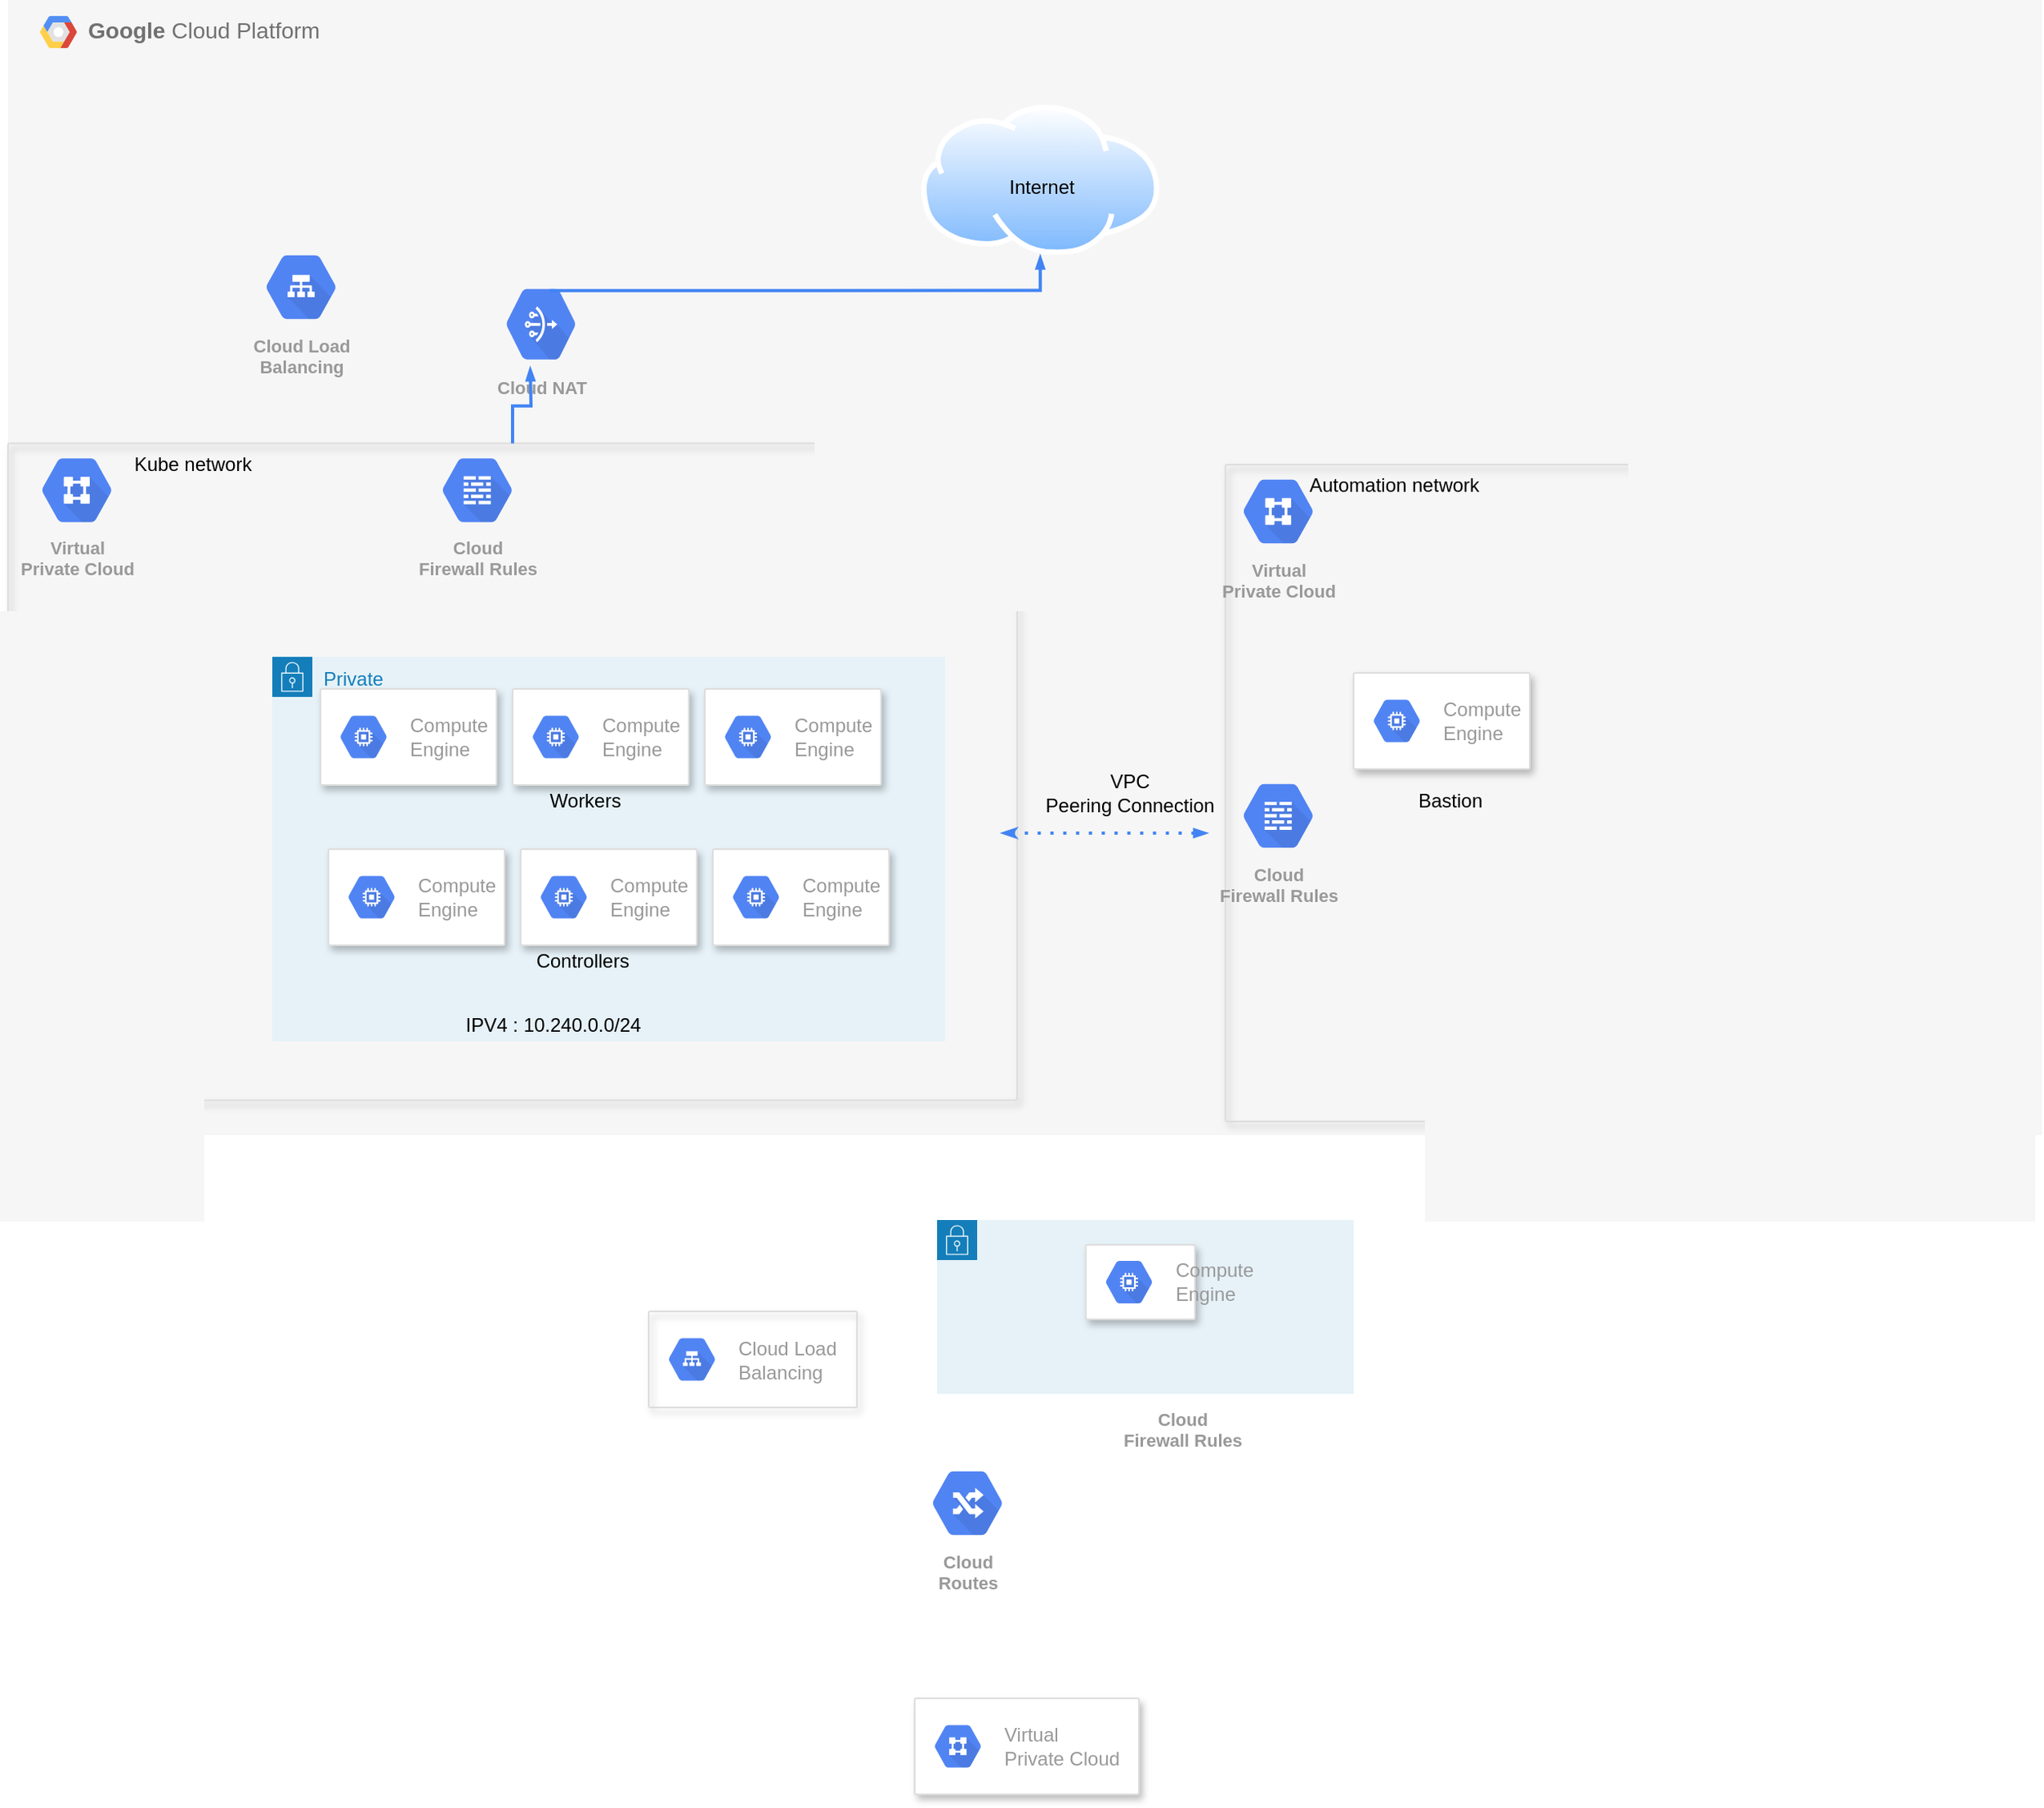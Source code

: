 <mxfile version="12.9.3" type="device"><diagram id="R7jMidBOLGyE0vQiw_U0" name="Page-1"><mxGraphModel dx="526" dy="1684" grid="1" gridSize="10" guides="1" tooltips="1" connect="1" arrows="1" fold="1" page="1" pageScale="1" pageWidth="850" pageHeight="1100" math="0" shadow="0"><root><mxCell id="0"/><mxCell id="1" parent="0"/><mxCell id="rQ83O0gvJQa5dZKsJlwf-14" value="&lt;b&gt;Google &lt;/b&gt;Cloud Platform" style="fillColor=#F6F6F6;strokeColor=none;shadow=0;gradientColor=none;fontSize=14;align=left;spacing=10;fontColor=#717171;9E9E9E;verticalAlign=top;spacingTop=-4;fontStyle=0;spacingLeft=40;html=1;" parent="1" vertex="1"><mxGeometry x="50" y="-40" width="1270" height="708.5" as="geometry"/></mxCell><mxCell id="rQ83O0gvJQa5dZKsJlwf-15" value="" style="shape=mxgraph.gcp2.google_cloud_platform;fillColor=#F6F6F6;strokeColor=none;shadow=0;gradientColor=none;" parent="rQ83O0gvJQa5dZKsJlwf-14" vertex="1"><mxGeometry width="23" height="20" relative="1" as="geometry"><mxPoint x="20" y="10" as="offset"/></mxGeometry></mxCell><mxCell id="rQ83O0gvJQa5dZKsJlwf-5" value="Cloud NAT" style="html=1;fillColor=#5184F3;strokeColor=none;verticalAlign=top;labelPosition=center;verticalLabelPosition=bottom;align=center;spacingTop=-6;fontSize=11;fontStyle=1;fontColor=#999999;shape=mxgraph.gcp2.hexIcon;prIcon=cloud_nat" parent="rQ83O0gvJQa5dZKsJlwf-14" vertex="1"><mxGeometry x="299.998" y="170.003" width="65.484" height="64.761" as="geometry"/></mxCell><mxCell id="rQ83O0gvJQa5dZKsJlwf-39" value="" style="edgeStyle=orthogonalEdgeStyle;fontSize=12;html=1;endArrow=blockThin;endFill=1;rounded=0;strokeWidth=2;endSize=4;startSize=4;dashed=0;strokeColor=#4284F3;exitX=0.585;exitY=0.175;exitDx=0;exitDy=0;exitPerimeter=0;entryX=0.5;entryY=1;entryDx=0;entryDy=0;" parent="rQ83O0gvJQa5dZKsJlwf-14" source="rQ83O0gvJQa5dZKsJlwf-5" target="rQ83O0gvJQa5dZKsJlwf-33" edge="1"><mxGeometry width="100" relative="1" as="geometry"><mxPoint x="356.2" y="287.13" as="sourcePoint"/><mxPoint x="356" y="249" as="targetPoint"/></mxGeometry></mxCell><mxCell id="rQ83O0gvJQa5dZKsJlwf-40" value="" style="strokeColor=#dddddd;shadow=1;strokeWidth=1;rounded=1;absoluteArcSize=1;arcSize=2;fillColor=none;" parent="rQ83O0gvJQa5dZKsJlwf-14" vertex="1"><mxGeometry y="276.76" width="630" height="410" as="geometry"/></mxCell><mxCell id="2wUu_mLRjcBUavaam_Xn-5" value="" style="group" parent="rQ83O0gvJQa5dZKsJlwf-40" vertex="1" connectable="0"><mxGeometry x="10" y="8.882e-15" width="150" height="58.5" as="geometry"/></mxCell><mxCell id="2wUu_mLRjcBUavaam_Xn-22" value="" style="group" parent="2wUu_mLRjcBUavaam_Xn-5" vertex="1" connectable="0"><mxGeometry width="150" height="58.5" as="geometry"/></mxCell><mxCell id="2wUu_mLRjcBUavaam_Xn-2" value="Virtual&#10;Private Cloud" style="html=1;fillColor=#5184F3;strokeColor=none;verticalAlign=top;labelPosition=center;verticalLabelPosition=bottom;align=center;spacingTop=-6;fontSize=11;fontStyle=1;fontColor=#999999;shape=mxgraph.gcp2.hexIcon;prIcon=virtual_private_cloud" parent="2wUu_mLRjcBUavaam_Xn-22" vertex="1"><mxGeometry width="66" height="58.5" as="geometry"/></mxCell><mxCell id="2wUu_mLRjcBUavaam_Xn-3" value="&lt;font color=&quot;#000000&quot; style=&quot;text-align: left&quot;&gt;Kube network&lt;/font&gt;" style="text;html=1;align=center;verticalAlign=middle;resizable=0;points=[];autosize=1;" parent="2wUu_mLRjcBUavaam_Xn-22" vertex="1"><mxGeometry x="60" y="3.24" width="90" height="20" as="geometry"/></mxCell><mxCell id="2wUu_mLRjcBUavaam_Xn-28" value="Cloud&#10;Firewall Rules" style="html=1;fillColor=#5184F3;strokeColor=none;verticalAlign=top;labelPosition=center;verticalLabelPosition=bottom;align=center;spacingTop=-6;fontSize=11;fontStyle=1;fontColor=#999999;shape=mxgraph.gcp2.hexIcon;prIcon=cloud_firewall_rules" parent="rQ83O0gvJQa5dZKsJlwf-40" vertex="1"><mxGeometry x="260" y="1.066e-14" width="66" height="58.5" as="geometry"/></mxCell><mxCell id="rQ83O0gvJQa5dZKsJlwf-42" value="" style="strokeColor=#dddddd;shadow=1;strokeWidth=1;rounded=1;absoluteArcSize=1;arcSize=2;fillColor=none;direction=west;" parent="rQ83O0gvJQa5dZKsJlwf-14" vertex="1"><mxGeometry x="760" y="290" width="340" height="410" as="geometry"/></mxCell><mxCell id="rQ83O0gvJQa5dZKsJlwf-37" value="" style="group" parent="rQ83O0gvJQa5dZKsJlwf-14" vertex="1" connectable="0"><mxGeometry x="569.996" y="65.39" width="148.828" height="104.614" as="geometry"/></mxCell><mxCell id="rQ83O0gvJQa5dZKsJlwf-33" value="" style="aspect=fixed;perimeter=ellipsePerimeter;html=1;align=center;shadow=0;dashed=0;spacingTop=3;image;image=img/lib/active_directory/internet_cloud.svg;strokeColor=#999999;strokeWidth=3;fillColor=none;" parent="rQ83O0gvJQa5dZKsJlwf-37" vertex="1"><mxGeometry width="148.828" height="93.762" as="geometry"/></mxCell><mxCell id="rQ83O0gvJQa5dZKsJlwf-36" value="Internet" style="text;html=1;align=center;verticalAlign=middle;resizable=0;points=[];autosize=1;" parent="rQ83O0gvJQa5dZKsJlwf-37" vertex="1"><mxGeometry x="44.648" y="41.237" width="60" height="20" as="geometry"/></mxCell><mxCell id="rQ83O0gvJQa5dZKsJlwf-67" value="VPC&lt;br&gt;Peering Connection" style="text;html=1;align=center;verticalAlign=middle;resizable=0;points=[];autosize=1;" parent="rQ83O0gvJQa5dZKsJlwf-14" vertex="1"><mxGeometry x="640" y="480" width="120" height="30" as="geometry"/></mxCell><mxCell id="2wUu_mLRjcBUavaam_Xn-23" value="" style="group" parent="rQ83O0gvJQa5dZKsJlwf-14" vertex="1" connectable="0"><mxGeometry x="760" y="290" width="165" height="58.5" as="geometry"/></mxCell><mxCell id="2wUu_mLRjcBUavaam_Xn-24" value="Virtual&#10;Private Cloud" style="html=1;fillColor=#5184F3;strokeColor=none;verticalAlign=top;labelPosition=center;verticalLabelPosition=bottom;align=center;spacingTop=-6;fontSize=11;fontStyle=1;fontColor=#999999;shape=mxgraph.gcp2.hexIcon;prIcon=virtual_private_cloud" parent="2wUu_mLRjcBUavaam_Xn-23" vertex="1"><mxGeometry width="66" height="58.5" as="geometry"/></mxCell><mxCell id="2wUu_mLRjcBUavaam_Xn-25" value="&lt;font color=&quot;#000000&quot; style=&quot;text-align: left&quot;&gt;Automation network&lt;/font&gt;" style="text;html=1;align=center;verticalAlign=middle;resizable=0;points=[];autosize=1;" parent="2wUu_mLRjcBUavaam_Xn-23" vertex="1"><mxGeometry x="45" y="3.24" width="120" height="20" as="geometry"/></mxCell><mxCell id="rQ83O0gvJQa5dZKsJlwf-48" value="Cloud Load&#10;Balancing" style="html=1;fillColor=#5184F3;strokeColor=none;verticalAlign=top;labelPosition=center;verticalLabelPosition=bottom;align=center;spacingTop=-6;fontSize=11;fontStyle=1;fontColor=#999999;shape=mxgraph.gcp2.hexIcon;prIcon=cloud_load_balancing" parent="rQ83O0gvJQa5dZKsJlwf-14" vertex="1"><mxGeometry x="150" y="150" width="66" height="58.5" as="geometry"/></mxCell><mxCell id="2wUu_mLRjcBUavaam_Xn-31" value="Bastion" style="text;html=1;align=center;verticalAlign=middle;resizable=0;points=[];autosize=1;" parent="rQ83O0gvJQa5dZKsJlwf-14" vertex="1"><mxGeometry x="870" y="490" width="60" height="20" as="geometry"/></mxCell><mxCell id="2wUu_mLRjcBUavaam_Xn-32" value="Cloud&#10;Firewall Rules" style="html=1;fillColor=#5184F3;strokeColor=none;verticalAlign=top;labelPosition=center;verticalLabelPosition=bottom;align=center;spacingTop=-6;fontSize=11;fontStyle=1;fontColor=#999999;shape=mxgraph.gcp2.hexIcon;prIcon=cloud_firewall_rules" parent="rQ83O0gvJQa5dZKsJlwf-14" vertex="1"><mxGeometry x="760" y="480" width="66" height="58.5" as="geometry"/></mxCell><mxCell id="rQ83O0gvJQa5dZKsJlwf-6" value="Cloud&#10;Firewall Rules" style="html=1;fillColor=#5184F3;strokeColor=none;verticalAlign=top;labelPosition=center;verticalLabelPosition=bottom;align=center;spacingTop=-6;fontSize=11;fontStyle=1;fontColor=#999999;shape=mxgraph.gcp2.hexIcon;prIcon=cloud_firewall_rules" parent="1" vertex="1"><mxGeometry x="750" y="780" width="66" height="58.5" as="geometry"/></mxCell><mxCell id="rQ83O0gvJQa5dZKsJlwf-11" value="" style="strokeColor=#dddddd;shadow=1;strokeWidth=1;rounded=1;absoluteArcSize=1;arcSize=2;" parent="1" vertex="1"><mxGeometry x="616" y="1020" width="140" height="60" as="geometry"/></mxCell><mxCell id="rQ83O0gvJQa5dZKsJlwf-12" value="Virtual&#10;Private Cloud" style="dashed=0;connectable=0;html=1;fillColor=#5184F3;strokeColor=none;shape=mxgraph.gcp2.hexIcon;prIcon=virtual_private_cloud;part=1;labelPosition=right;verticalLabelPosition=middle;align=left;verticalAlign=middle;spacingLeft=5;fontColor=#999999;fontSize=12;" parent="rQ83O0gvJQa5dZKsJlwf-11" vertex="1"><mxGeometry y="0.5" width="44" height="39" relative="1" as="geometry"><mxPoint x="5" y="-19.5" as="offset"/></mxGeometry></mxCell><mxCell id="rQ83O0gvJQa5dZKsJlwf-17" value="" style="group" parent="1" vertex="1" connectable="0"><mxGeometry x="215" y="370" width="420" height="240" as="geometry"/></mxCell><mxCell id="rQ83O0gvJQa5dZKsJlwf-16" value="Private&amp;nbsp;" style="points=[[0,0],[0.25,0],[0.5,0],[0.75,0],[1,0],[1,0.25],[1,0.5],[1,0.75],[1,1],[0.75,1],[0.5,1],[0.25,1],[0,1],[0,0.75],[0,0.5],[0,0.25]];outlineConnect=0;gradientColor=none;html=1;whiteSpace=wrap;fontSize=12;fontStyle=0;shape=mxgraph.aws4.group;grIcon=mxgraph.aws4.group_security_group;grStroke=0;strokeColor=#147EBA;fillColor=#E6F2F8;verticalAlign=top;align=left;spacingLeft=30;fontColor=#147EBA;dashed=0;" parent="rQ83O0gvJQa5dZKsJlwf-17" vertex="1"><mxGeometry width="420" height="240" as="geometry"/></mxCell><mxCell id="rQ83O0gvJQa5dZKsJlwf-1" value="" style="strokeColor=#dddddd;shadow=1;strokeWidth=1;rounded=1;absoluteArcSize=1;arcSize=2;" parent="rQ83O0gvJQa5dZKsJlwf-17" vertex="1"><mxGeometry x="30" y="20" width="110" height="60" as="geometry"/></mxCell><mxCell id="rQ83O0gvJQa5dZKsJlwf-2" value="Compute&#10;Engine" style="dashed=0;connectable=0;html=1;fillColor=#5184F3;strokeColor=none;shape=mxgraph.gcp2.hexIcon;prIcon=compute_engine;part=1;labelPosition=right;verticalLabelPosition=middle;align=left;verticalAlign=middle;spacingLeft=5;fontColor=#999999;fontSize=12;" parent="rQ83O0gvJQa5dZKsJlwf-1" vertex="1"><mxGeometry y="0.5" width="44" height="39" relative="1" as="geometry"><mxPoint x="5" y="-19.5" as="offset"/></mxGeometry></mxCell><mxCell id="rQ83O0gvJQa5dZKsJlwf-7" value="" style="strokeColor=#dddddd;shadow=1;strokeWidth=1;rounded=1;absoluteArcSize=1;arcSize=2;" parent="rQ83O0gvJQa5dZKsJlwf-17" vertex="1"><mxGeometry x="270" y="20" width="110" height="60" as="geometry"/></mxCell><mxCell id="rQ83O0gvJQa5dZKsJlwf-8" value="Compute&#10;Engine" style="dashed=0;connectable=0;html=1;fillColor=#5184F3;strokeColor=none;shape=mxgraph.gcp2.hexIcon;prIcon=compute_engine;part=1;labelPosition=right;verticalLabelPosition=middle;align=left;verticalAlign=middle;spacingLeft=5;fontColor=#999999;fontSize=12;" parent="rQ83O0gvJQa5dZKsJlwf-7" vertex="1"><mxGeometry y="0.5" width="44" height="39" relative="1" as="geometry"><mxPoint x="5" y="-19.5" as="offset"/></mxGeometry></mxCell><mxCell id="rQ83O0gvJQa5dZKsJlwf-9" value="" style="strokeColor=#dddddd;shadow=1;strokeWidth=1;rounded=1;absoluteArcSize=1;arcSize=2;" parent="rQ83O0gvJQa5dZKsJlwf-17" vertex="1"><mxGeometry x="150" y="20" width="110" height="60" as="geometry"/></mxCell><mxCell id="rQ83O0gvJQa5dZKsJlwf-10" value="Compute&#10;Engine" style="dashed=0;connectable=0;html=1;fillColor=#5184F3;strokeColor=none;shape=mxgraph.gcp2.hexIcon;prIcon=compute_engine;part=1;labelPosition=right;verticalLabelPosition=middle;align=left;verticalAlign=middle;spacingLeft=5;fontColor=#999999;fontSize=12;" parent="rQ83O0gvJQa5dZKsJlwf-9" vertex="1"><mxGeometry y="0.5" width="44" height="39" relative="1" as="geometry"><mxPoint x="5" y="-19.5" as="offset"/></mxGeometry></mxCell><mxCell id="rQ83O0gvJQa5dZKsJlwf-44" value="IPV4 :&amp;nbsp;10.240.0.0/24" style="text;html=1;align=center;verticalAlign=middle;resizable=0;points=[];autosize=1;" parent="rQ83O0gvJQa5dZKsJlwf-17" vertex="1"><mxGeometry x="115" y="220" width="120" height="20" as="geometry"/></mxCell><mxCell id="rQ83O0gvJQa5dZKsJlwf-65" value="Workers" style="text;html=1;align=center;verticalAlign=middle;resizable=0;points=[];autosize=1;" parent="rQ83O0gvJQa5dZKsJlwf-17" vertex="1"><mxGeometry x="165" y="80" width="60" height="20" as="geometry"/></mxCell><mxCell id="rQ83O0gvJQa5dZKsJlwf-66" value="Controllers&amp;nbsp;" style="text;html=1;align=center;verticalAlign=middle;resizable=0;points=[];autosize=1;" parent="rQ83O0gvJQa5dZKsJlwf-17" vertex="1"><mxGeometry x="155" y="180" width="80" height="20" as="geometry"/></mxCell><mxCell id="rQ83O0gvJQa5dZKsJlwf-18" value="" style="group" parent="1" vertex="1" connectable="0"><mxGeometry x="630" y="721.5" width="260" height="108.5" as="geometry"/></mxCell><mxCell id="rQ83O0gvJQa5dZKsJlwf-19" value="" style="points=[[0,0],[0.25,0],[0.5,0],[0.75,0],[1,0],[1,0.25],[1,0.5],[1,0.75],[1,1],[0.75,1],[0.5,1],[0.25,1],[0,1],[0,0.75],[0,0.5],[0,0.25]];outlineConnect=0;gradientColor=none;html=1;whiteSpace=wrap;fontSize=12;fontStyle=0;shape=mxgraph.aws4.group;grIcon=mxgraph.aws4.group_security_group;grStroke=0;strokeColor=#147EBA;fillColor=#E6F2F8;verticalAlign=top;align=left;spacingLeft=30;fontColor=#147EBA;dashed=0;" parent="rQ83O0gvJQa5dZKsJlwf-18" vertex="1"><mxGeometry width="260" height="108.5" as="geometry"/></mxCell><mxCell id="rQ83O0gvJQa5dZKsJlwf-24" value="" style="strokeColor=#dddddd;shadow=1;strokeWidth=1;rounded=1;absoluteArcSize=1;arcSize=2;" parent="rQ83O0gvJQa5dZKsJlwf-18" vertex="1"><mxGeometry x="92.857" y="15.5" width="68.095" height="46.5" as="geometry"/></mxCell><mxCell id="rQ83O0gvJQa5dZKsJlwf-25" value="Compute&#10;Engine" style="dashed=0;connectable=0;html=1;fillColor=#5184F3;strokeColor=none;shape=mxgraph.gcp2.hexIcon;prIcon=compute_engine;part=1;labelPosition=right;verticalLabelPosition=middle;align=left;verticalAlign=middle;spacingLeft=5;fontColor=#999999;fontSize=12;" parent="rQ83O0gvJQa5dZKsJlwf-24" vertex="1"><mxGeometry y="0.5" width="44" height="39" relative="1" as="geometry"><mxPoint x="5" y="-19.5" as="offset"/></mxGeometry></mxCell><mxCell id="rQ83O0gvJQa5dZKsJlwf-4" value="Cloud&#10;Routes" style="html=1;fillColor=#5184F3;strokeColor=none;verticalAlign=top;labelPosition=center;verticalLabelPosition=bottom;align=center;spacingTop=-6;fontSize=11;fontStyle=1;fontColor=#999999;shape=mxgraph.gcp2.hexIcon;prIcon=cloud_routes" parent="1" vertex="1"><mxGeometry x="616" y="869" width="66" height="58.5" as="geometry"/></mxCell><mxCell id="rQ83O0gvJQa5dZKsJlwf-31" value="" style="edgeStyle=orthogonalEdgeStyle;fontSize=12;html=1;endArrow=blockThin;endFill=1;rounded=0;strokeWidth=2;endSize=4;startSize=4;dashed=0;strokeColor=#4284F3;" parent="1" source="rQ83O0gvJQa5dZKsJlwf-40" edge="1"><mxGeometry width="100" relative="1" as="geometry"><mxPoint x="376.2" y="227.13" as="sourcePoint"/><mxPoint x="376" y="189" as="targetPoint"/></mxGeometry></mxCell><mxCell id="rQ83O0gvJQa5dZKsJlwf-45" value="" style="strokeColor=#dddddd;shadow=1;strokeWidth=1;rounded=1;absoluteArcSize=1;arcSize=2;fillColor=none;" parent="1" vertex="1"><mxGeometry x="450" y="778.5" width="130" height="60" as="geometry"/></mxCell><mxCell id="rQ83O0gvJQa5dZKsJlwf-46" value="Cloud Load&#10;Balancing" style="dashed=0;connectable=0;html=1;fillColor=#5184F3;strokeColor=none;shape=mxgraph.gcp2.hexIcon;prIcon=cloud_load_balancing;part=1;labelPosition=right;verticalLabelPosition=middle;align=left;verticalAlign=middle;spacingLeft=5;fontColor=#999999;fontSize=12;" parent="rQ83O0gvJQa5dZKsJlwf-45" vertex="1"><mxGeometry y="0.5" width="44" height="39" relative="1" as="geometry"><mxPoint x="5" y="-19.5" as="offset"/></mxGeometry></mxCell><mxCell id="rQ83O0gvJQa5dZKsJlwf-49" value="" style="edgeStyle=orthogonalEdgeStyle;fontSize=12;html=1;endArrow=blockThin;endFill=1;rounded=0;strokeWidth=2;endSize=4;startSize=4;dashed=1;dashPattern=1 3;strokeColor=#4284F3;startArrow=classicThin;startFill=1;" parent="1" edge="1"><mxGeometry width="100" relative="1" as="geometry"><mxPoint x="670" y="480" as="sourcePoint"/><mxPoint x="799" y="480" as="targetPoint"/><Array as="points"><mxPoint x="799" y="480"/></Array></mxGeometry></mxCell><mxCell id="rQ83O0gvJQa5dZKsJlwf-59" value="" style="strokeColor=#dddddd;shadow=1;strokeWidth=1;rounded=1;absoluteArcSize=1;arcSize=2;" parent="1" vertex="1"><mxGeometry x="250" y="490" width="110" height="60" as="geometry"/></mxCell><mxCell id="rQ83O0gvJQa5dZKsJlwf-60" value="Compute&#10;Engine" style="dashed=0;connectable=0;html=1;fillColor=#5184F3;strokeColor=none;shape=mxgraph.gcp2.hexIcon;prIcon=compute_engine;part=1;labelPosition=right;verticalLabelPosition=middle;align=left;verticalAlign=middle;spacingLeft=5;fontColor=#999999;fontSize=12;" parent="rQ83O0gvJQa5dZKsJlwf-59" vertex="1"><mxGeometry y="0.5" width="44" height="39" relative="1" as="geometry"><mxPoint x="5" y="-19.5" as="offset"/></mxGeometry></mxCell><mxCell id="rQ83O0gvJQa5dZKsJlwf-61" value="" style="strokeColor=#dddddd;shadow=1;strokeWidth=1;rounded=1;absoluteArcSize=1;arcSize=2;" parent="1" vertex="1"><mxGeometry x="490" y="490" width="110" height="60" as="geometry"/></mxCell><mxCell id="rQ83O0gvJQa5dZKsJlwf-62" value="Compute&#10;Engine" style="dashed=0;connectable=0;html=1;fillColor=#5184F3;strokeColor=none;shape=mxgraph.gcp2.hexIcon;prIcon=compute_engine;part=1;labelPosition=right;verticalLabelPosition=middle;align=left;verticalAlign=middle;spacingLeft=5;fontColor=#999999;fontSize=12;" parent="rQ83O0gvJQa5dZKsJlwf-61" vertex="1"><mxGeometry y="0.5" width="44" height="39" relative="1" as="geometry"><mxPoint x="5" y="-19.5" as="offset"/></mxGeometry></mxCell><mxCell id="rQ83O0gvJQa5dZKsJlwf-63" value="" style="strokeColor=#dddddd;shadow=1;strokeWidth=1;rounded=1;absoluteArcSize=1;arcSize=2;" parent="1" vertex="1"><mxGeometry x="370" y="490" width="110" height="60" as="geometry"/></mxCell><mxCell id="rQ83O0gvJQa5dZKsJlwf-64" value="Compute&#10;Engine" style="dashed=0;connectable=0;html=1;fillColor=#5184F3;strokeColor=none;shape=mxgraph.gcp2.hexIcon;prIcon=compute_engine;part=1;labelPosition=right;verticalLabelPosition=middle;align=left;verticalAlign=middle;spacingLeft=5;fontColor=#999999;fontSize=12;" parent="rQ83O0gvJQa5dZKsJlwf-63" vertex="1"><mxGeometry y="0.5" width="44" height="39" relative="1" as="geometry"><mxPoint x="5" y="-19.5" as="offset"/></mxGeometry></mxCell><mxCell id="2wUu_mLRjcBUavaam_Xn-29" value="" style="strokeColor=#dddddd;shadow=1;strokeWidth=1;rounded=1;absoluteArcSize=1;arcSize=2;" parent="1" vertex="1"><mxGeometry x="890" y="380" width="110" height="60" as="geometry"/></mxCell><mxCell id="2wUu_mLRjcBUavaam_Xn-30" value="Compute&#10;Engine" style="dashed=0;connectable=0;html=1;fillColor=#5184F3;strokeColor=none;shape=mxgraph.gcp2.hexIcon;prIcon=compute_engine;part=1;labelPosition=right;verticalLabelPosition=middle;align=left;verticalAlign=middle;spacingLeft=5;fontColor=#999999;fontSize=12;" parent="2wUu_mLRjcBUavaam_Xn-29" vertex="1"><mxGeometry y="0.5" width="44" height="39" relative="1" as="geometry"><mxPoint x="5" y="-19.5" as="offset"/></mxGeometry></mxCell></root></mxGraphModel></diagram></mxfile>